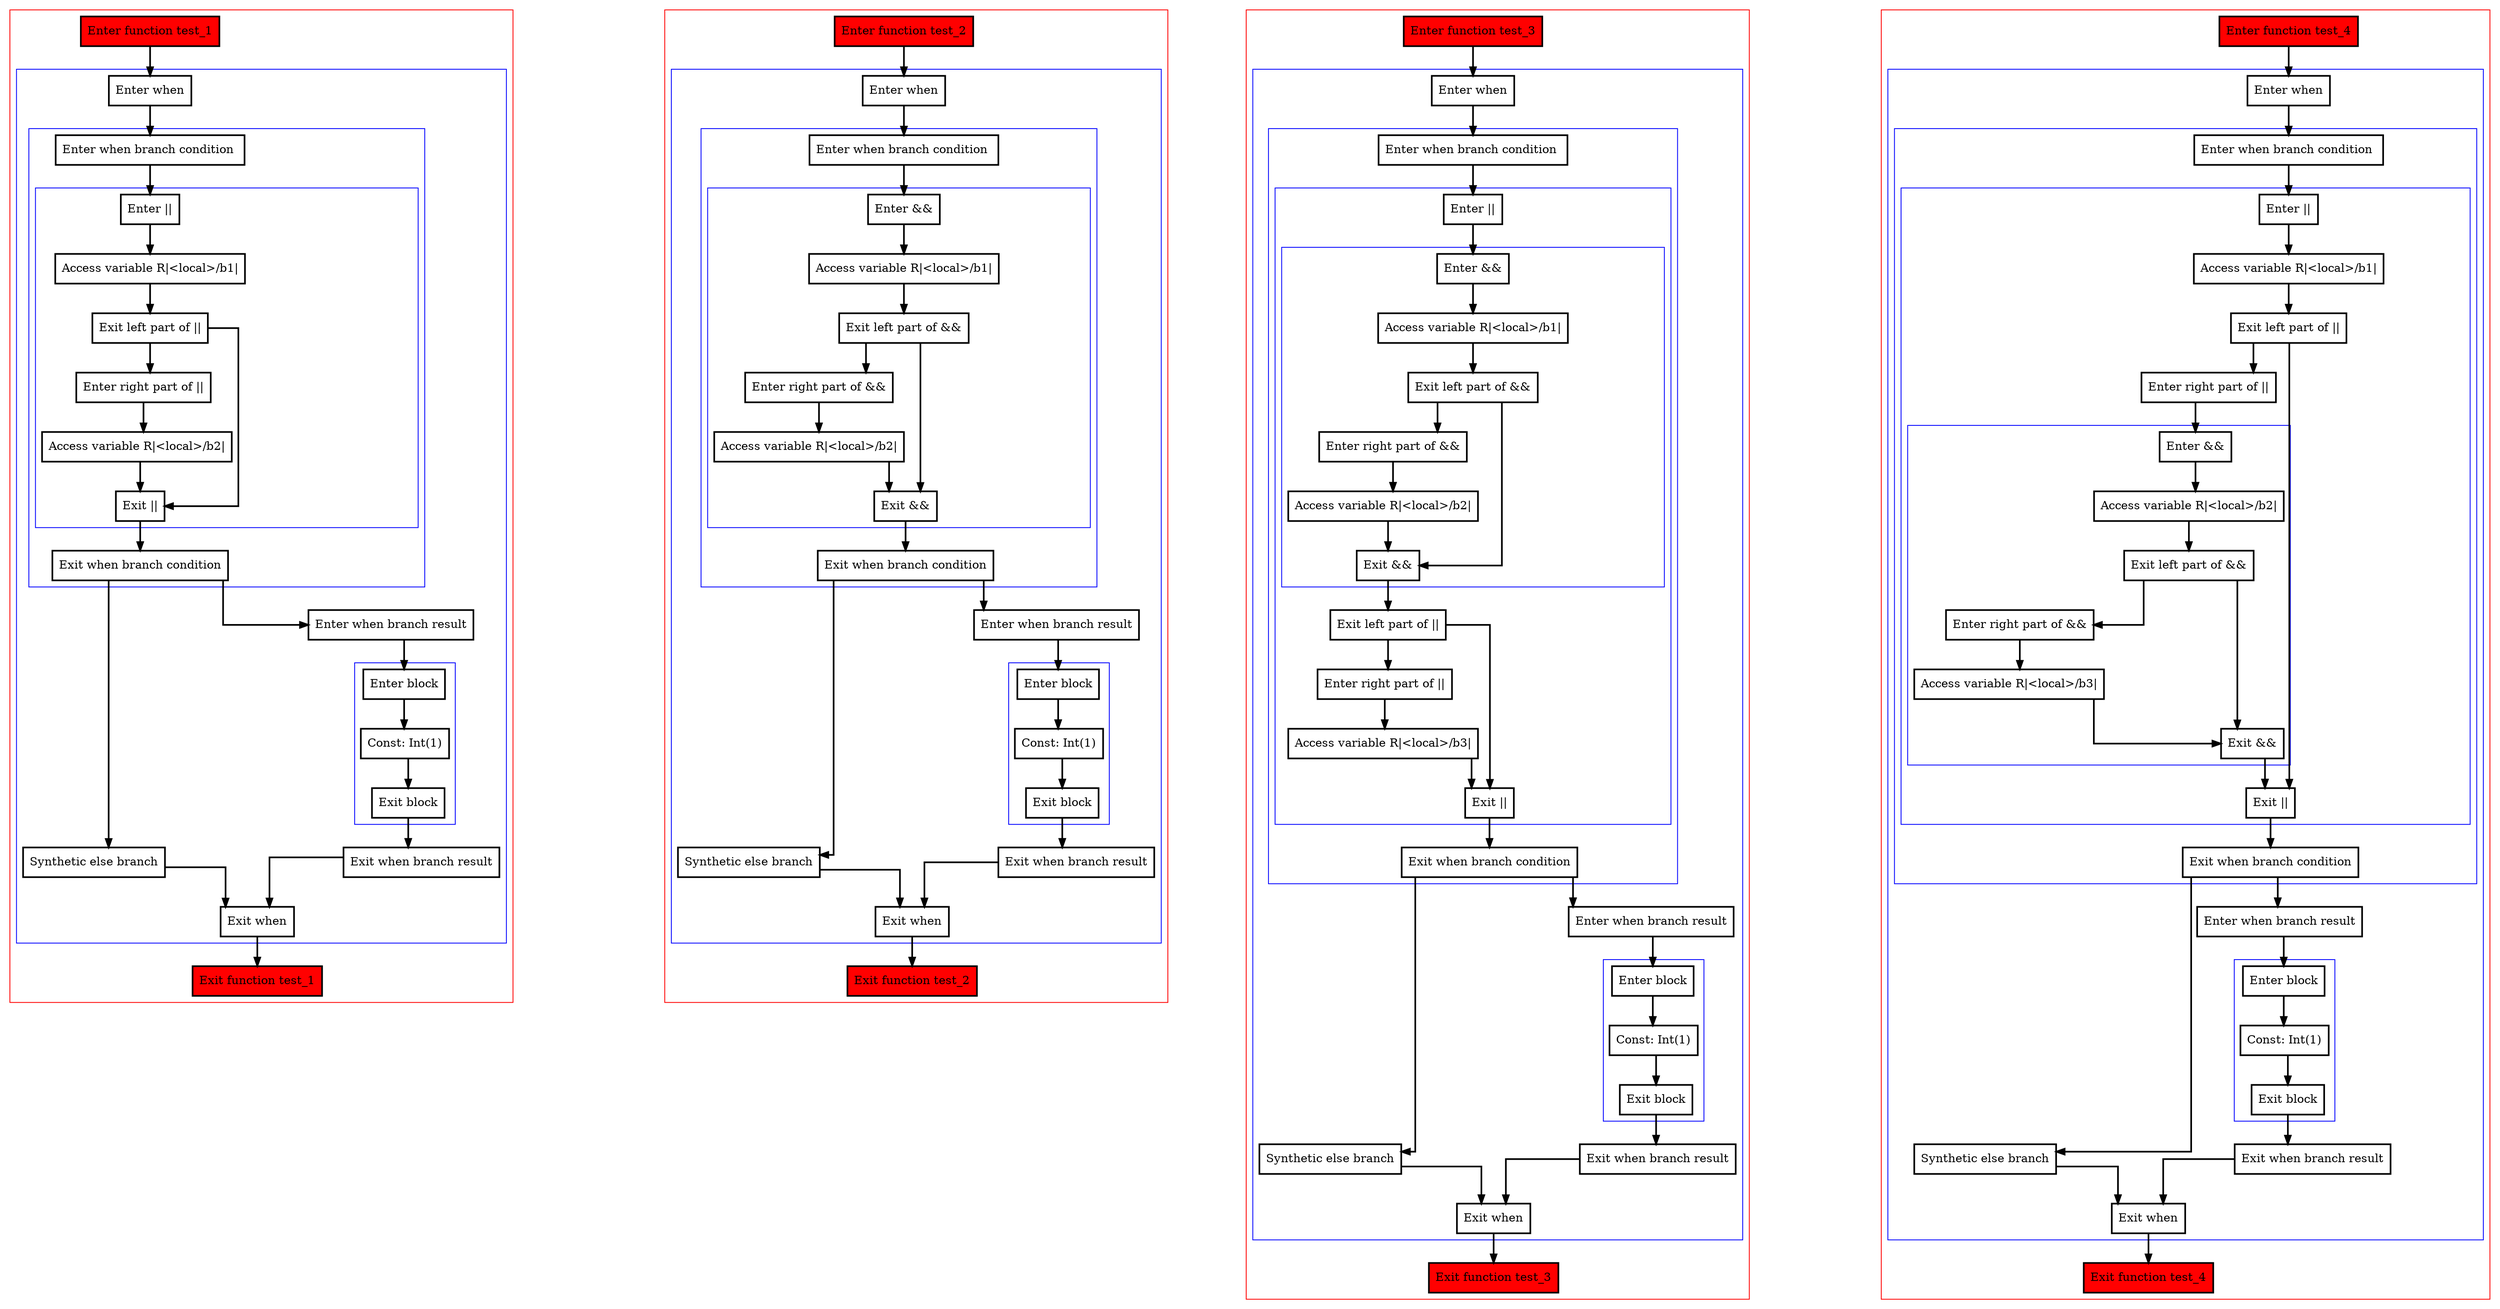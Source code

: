 digraph binaryOperations_kt {
  graph [splines=ortho nodesep=3]
  node [shape=box penwidth=2]
  edge [penwidth=2]

  subgraph cluster_0 {
    color=red
    0 [label="Enter function test_1" style="filled" fillcolor=red];
    subgraph cluster_1 {
      color=blue
      1 [label="Enter when"];
      subgraph cluster_2 {
        color=blue
        2 [label="Enter when branch condition "];
        subgraph cluster_3 {
          color=blue
          3 [label="Enter ||"];
          4 [label="Access variable R|<local>/b1|"];
          5 [label="Exit left part of ||"];
          6 [label="Enter right part of ||"];
          7 [label="Access variable R|<local>/b2|"];
          8 [label="Exit ||"];
        }
        9 [label="Exit when branch condition"];
      }
      10 [label="Synthetic else branch"];
      11 [label="Enter when branch result"];
      subgraph cluster_4 {
        color=blue
        12 [label="Enter block"];
        13 [label="Const: Int(1)"];
        14 [label="Exit block"];
      }
      15 [label="Exit when branch result"];
      16 [label="Exit when"];
    }
    17 [label="Exit function test_1" style="filled" fillcolor=red];
  }

  0 -> {1};
  1 -> {2};
  2 -> {3};
  3 -> {4};
  4 -> {5};
  5 -> {8 6};
  6 -> {7};
  7 -> {8};
  8 -> {9};
  9 -> {11 10};
  10 -> {16};
  11 -> {12};
  12 -> {13};
  13 -> {14};
  14 -> {15};
  15 -> {16};
  16 -> {17};

  subgraph cluster_5 {
    color=red
    18 [label="Enter function test_2" style="filled" fillcolor=red];
    subgraph cluster_6 {
      color=blue
      19 [label="Enter when"];
      subgraph cluster_7 {
        color=blue
        20 [label="Enter when branch condition "];
        subgraph cluster_8 {
          color=blue
          21 [label="Enter &&"];
          22 [label="Access variable R|<local>/b1|"];
          23 [label="Exit left part of &&"];
          24 [label="Enter right part of &&"];
          25 [label="Access variable R|<local>/b2|"];
          26 [label="Exit &&"];
        }
        27 [label="Exit when branch condition"];
      }
      28 [label="Synthetic else branch"];
      29 [label="Enter when branch result"];
      subgraph cluster_9 {
        color=blue
        30 [label="Enter block"];
        31 [label="Const: Int(1)"];
        32 [label="Exit block"];
      }
      33 [label="Exit when branch result"];
      34 [label="Exit when"];
    }
    35 [label="Exit function test_2" style="filled" fillcolor=red];
  }

  18 -> {19};
  19 -> {20};
  20 -> {21};
  21 -> {22};
  22 -> {23};
  23 -> {26 24};
  24 -> {25};
  25 -> {26};
  26 -> {27};
  27 -> {29 28};
  28 -> {34};
  29 -> {30};
  30 -> {31};
  31 -> {32};
  32 -> {33};
  33 -> {34};
  34 -> {35};

  subgraph cluster_10 {
    color=red
    36 [label="Enter function test_3" style="filled" fillcolor=red];
    subgraph cluster_11 {
      color=blue
      37 [label="Enter when"];
      subgraph cluster_12 {
        color=blue
        38 [label="Enter when branch condition "];
        subgraph cluster_13 {
          color=blue
          39 [label="Enter ||"];
          subgraph cluster_14 {
            color=blue
            40 [label="Enter &&"];
            41 [label="Access variable R|<local>/b1|"];
            42 [label="Exit left part of &&"];
            43 [label="Enter right part of &&"];
            44 [label="Access variable R|<local>/b2|"];
            45 [label="Exit &&"];
          }
          46 [label="Exit left part of ||"];
          47 [label="Enter right part of ||"];
          48 [label="Access variable R|<local>/b3|"];
          49 [label="Exit ||"];
        }
        50 [label="Exit when branch condition"];
      }
      51 [label="Synthetic else branch"];
      52 [label="Enter when branch result"];
      subgraph cluster_15 {
        color=blue
        53 [label="Enter block"];
        54 [label="Const: Int(1)"];
        55 [label="Exit block"];
      }
      56 [label="Exit when branch result"];
      57 [label="Exit when"];
    }
    58 [label="Exit function test_3" style="filled" fillcolor=red];
  }

  36 -> {37};
  37 -> {38};
  38 -> {39};
  39 -> {40};
  40 -> {41};
  41 -> {42};
  42 -> {45 43};
  43 -> {44};
  44 -> {45};
  45 -> {46};
  46 -> {49 47};
  47 -> {48};
  48 -> {49};
  49 -> {50};
  50 -> {52 51};
  51 -> {57};
  52 -> {53};
  53 -> {54};
  54 -> {55};
  55 -> {56};
  56 -> {57};
  57 -> {58};

  subgraph cluster_16 {
    color=red
    59 [label="Enter function test_4" style="filled" fillcolor=red];
    subgraph cluster_17 {
      color=blue
      60 [label="Enter when"];
      subgraph cluster_18 {
        color=blue
        61 [label="Enter when branch condition "];
        subgraph cluster_19 {
          color=blue
          62 [label="Enter ||"];
          63 [label="Access variable R|<local>/b1|"];
          64 [label="Exit left part of ||"];
          65 [label="Enter right part of ||"];
          subgraph cluster_20 {
            color=blue
            66 [label="Enter &&"];
            67 [label="Access variable R|<local>/b2|"];
            68 [label="Exit left part of &&"];
            69 [label="Enter right part of &&"];
            70 [label="Access variable R|<local>/b3|"];
            71 [label="Exit &&"];
          }
          72 [label="Exit ||"];
        }
        73 [label="Exit when branch condition"];
      }
      74 [label="Synthetic else branch"];
      75 [label="Enter when branch result"];
      subgraph cluster_21 {
        color=blue
        76 [label="Enter block"];
        77 [label="Const: Int(1)"];
        78 [label="Exit block"];
      }
      79 [label="Exit when branch result"];
      80 [label="Exit when"];
    }
    81 [label="Exit function test_4" style="filled" fillcolor=red];
  }

  59 -> {60};
  60 -> {61};
  61 -> {62};
  62 -> {63};
  63 -> {64};
  64 -> {72 65};
  65 -> {66};
  66 -> {67};
  67 -> {68};
  68 -> {71 69};
  69 -> {70};
  70 -> {71};
  71 -> {72};
  72 -> {73};
  73 -> {75 74};
  74 -> {80};
  75 -> {76};
  76 -> {77};
  77 -> {78};
  78 -> {79};
  79 -> {80};
  80 -> {81};

}
